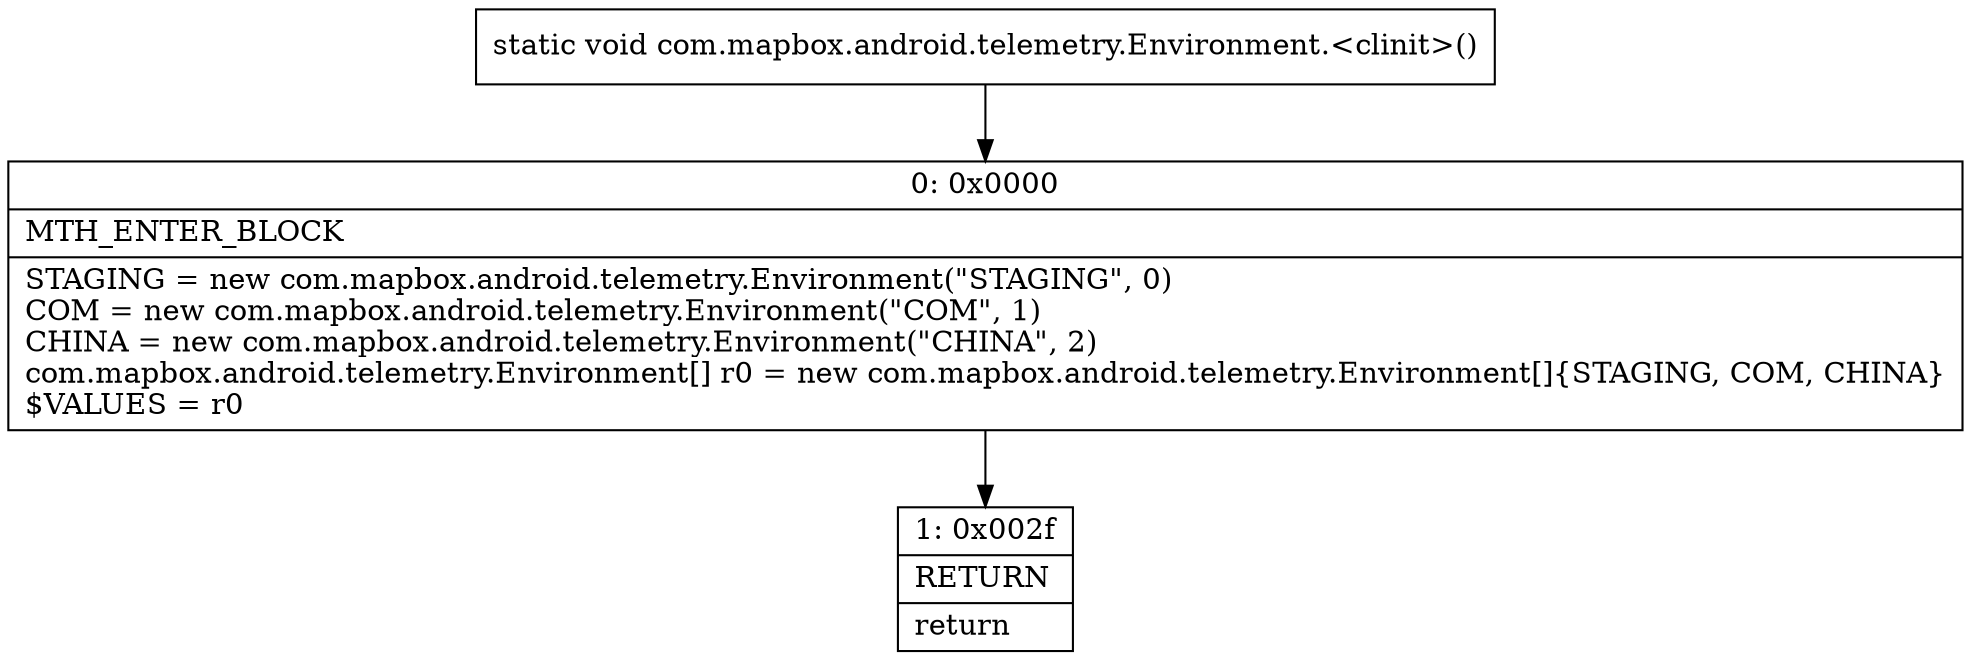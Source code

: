 digraph "CFG forcom.mapbox.android.telemetry.Environment.\<clinit\>()V" {
Node_0 [shape=record,label="{0\:\ 0x0000|MTH_ENTER_BLOCK\l|STAGING = new com.mapbox.android.telemetry.Environment(\"STAGING\", 0)\lCOM = new com.mapbox.android.telemetry.Environment(\"COM\", 1)\lCHINA = new com.mapbox.android.telemetry.Environment(\"CHINA\", 2)\lcom.mapbox.android.telemetry.Environment[] r0 = new com.mapbox.android.telemetry.Environment[]\{STAGING, COM, CHINA\}\l$VALUES = r0\l}"];
Node_1 [shape=record,label="{1\:\ 0x002f|RETURN\l|return\l}"];
MethodNode[shape=record,label="{static void com.mapbox.android.telemetry.Environment.\<clinit\>() }"];
MethodNode -> Node_0;
Node_0 -> Node_1;
}

